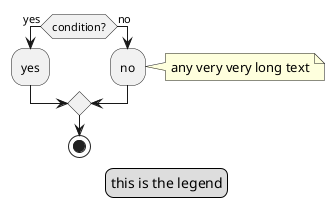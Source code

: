 {
  "sha1": "7m6oaxixh79zwfswlu3u7mqmf8wwrnz",
  "insertion": {
    "when": "2024-05-30T20:48:21.238Z",
    "user": "plantuml@gmail.com"
  }
}
@startuml

if (condition?) then (yes)
  :yes;
else (no)
  :no;
  note right
    any very very long text
  end note
endif
stop

legend
this is the legend
endlegend

@enduml
